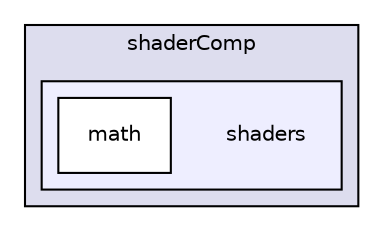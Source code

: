 digraph "shaderComp/shaders" {
  compound=true
  node [ fontsize="10", fontname="Helvetica"];
  edge [ labelfontsize="10", labelfontname="Helvetica"];
  subgraph clusterdir_8fa961d1968e2121267882b511ca7dd2 {
    graph [ bgcolor="#ddddee", pencolor="black", label="shaderComp" fontname="Helvetica", fontsize="10", URL="dir_8fa961d1968e2121267882b511ca7dd2.html"]
  subgraph clusterdir_e34efe80139245383689eecd5e492108 {
    graph [ bgcolor="#eeeeff", pencolor="black", label="" URL="dir_e34efe80139245383689eecd5e492108.html"];
    dir_e34efe80139245383689eecd5e492108 [shape=plaintext label="shaders"];
    dir_e8110aece1b98e31035fd7b4308f18f4 [shape=box label="math" color="black" fillcolor="white" style="filled" URL="dir_e8110aece1b98e31035fd7b4308f18f4.html"];
  }
  }
}
